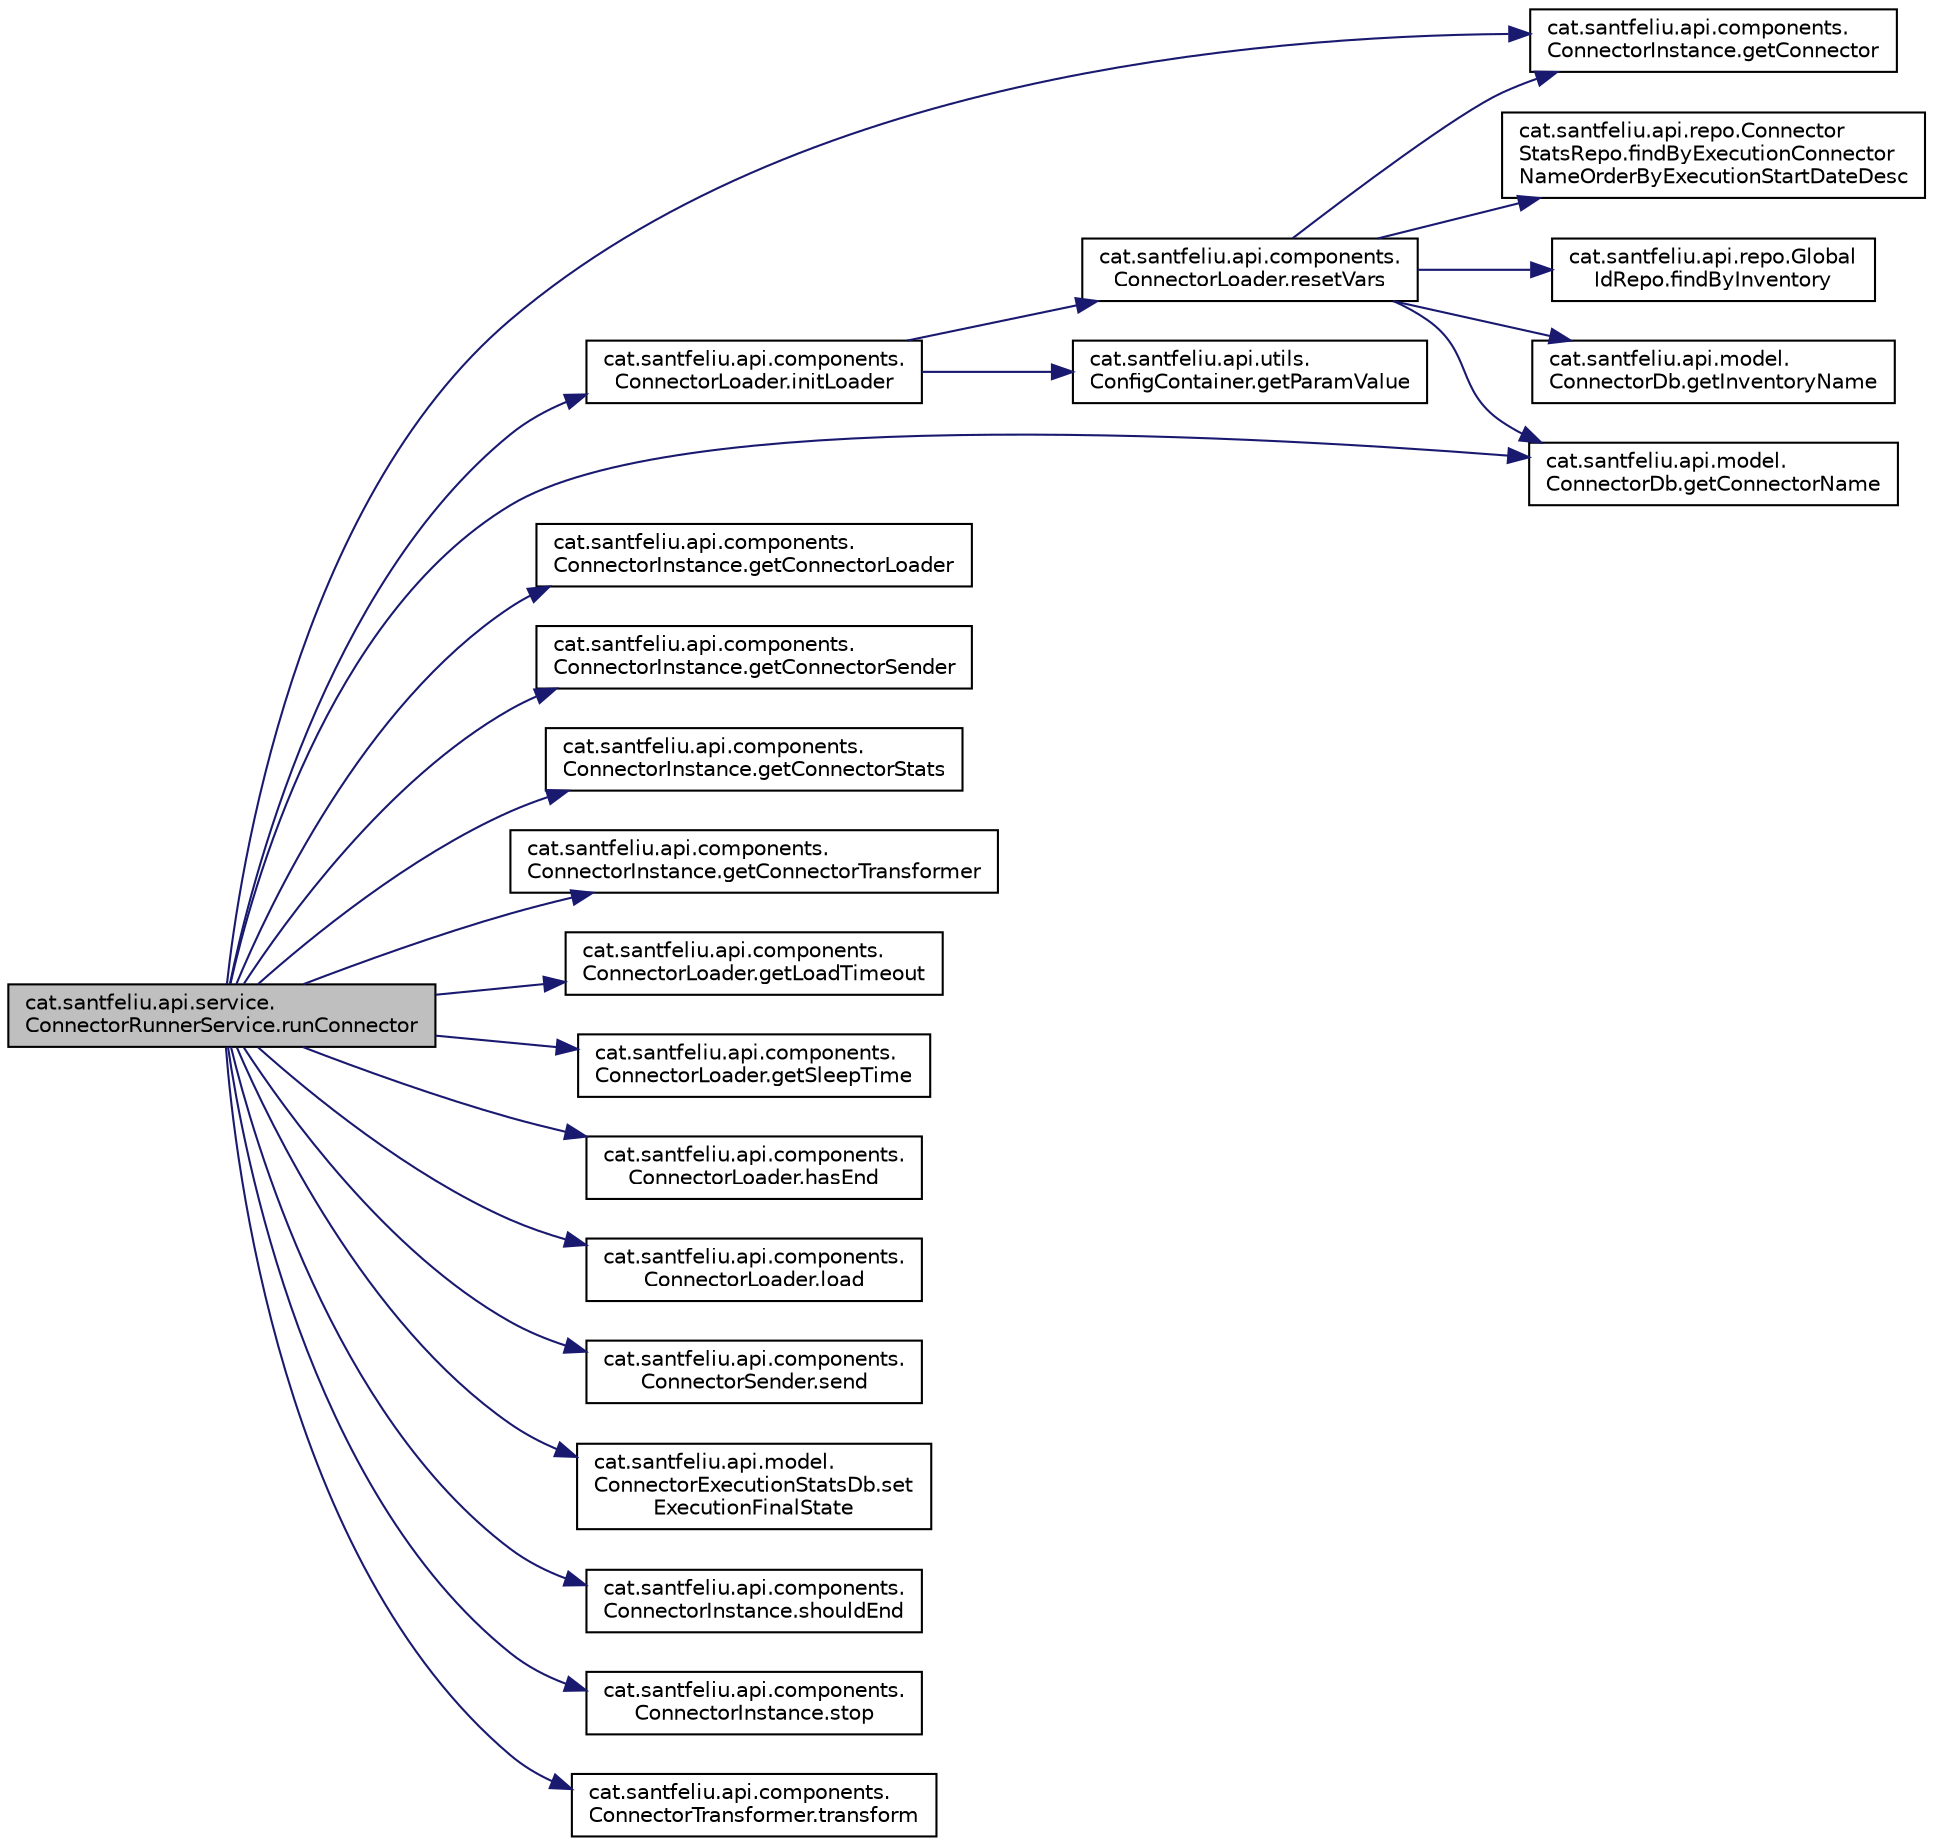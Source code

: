 digraph "cat.santfeliu.api.service.ConnectorRunnerService.runConnector"
{
 // LATEX_PDF_SIZE
  edge [fontname="Helvetica",fontsize="10",labelfontname="Helvetica",labelfontsize="10"];
  node [fontname="Helvetica",fontsize="10",shape=record];
  rankdir="LR";
  Node1 [label="cat.santfeliu.api.service.\lConnectorRunnerService.runConnector",height=0.2,width=0.4,color="black", fillcolor="grey75", style="filled", fontcolor="black",tooltip=" "];
  Node1 -> Node2 [color="midnightblue",fontsize="10",style="solid",fontname="Helvetica"];
  Node2 [label="cat.santfeliu.api.components.\lConnectorInstance.getConnector",height=0.2,width=0.4,color="black", fillcolor="white", style="filled",URL="$classcat_1_1santfeliu_1_1api_1_1components_1_1_connector_instance.html#a015ea87d01fb35627fbd4fd56e567d3a",tooltip=" "];
  Node1 -> Node3 [color="midnightblue",fontsize="10",style="solid",fontname="Helvetica"];
  Node3 [label="cat.santfeliu.api.components.\lConnectorInstance.getConnectorLoader",height=0.2,width=0.4,color="black", fillcolor="white", style="filled",URL="$classcat_1_1santfeliu_1_1api_1_1components_1_1_connector_instance.html#abfa15277b07ab401433dbf0d3c6fa305",tooltip=" "];
  Node1 -> Node4 [color="midnightblue",fontsize="10",style="solid",fontname="Helvetica"];
  Node4 [label="cat.santfeliu.api.model.\lConnectorDb.getConnectorName",height=0.2,width=0.4,color="black", fillcolor="white", style="filled",URL="$classcat_1_1santfeliu_1_1api_1_1model_1_1_connector_db.html#a4556baa14a8395016f68a617ec13efff",tooltip=" "];
  Node1 -> Node5 [color="midnightblue",fontsize="10",style="solid",fontname="Helvetica"];
  Node5 [label="cat.santfeliu.api.components.\lConnectorInstance.getConnectorSender",height=0.2,width=0.4,color="black", fillcolor="white", style="filled",URL="$classcat_1_1santfeliu_1_1api_1_1components_1_1_connector_instance.html#a4d0b53c04998526d10b9f86d14ce457b",tooltip=" "];
  Node1 -> Node6 [color="midnightblue",fontsize="10",style="solid",fontname="Helvetica"];
  Node6 [label="cat.santfeliu.api.components.\lConnectorInstance.getConnectorStats",height=0.2,width=0.4,color="black", fillcolor="white", style="filled",URL="$classcat_1_1santfeliu_1_1api_1_1components_1_1_connector_instance.html#a2ce24876ec6632cf819b0e0f0b99557b",tooltip=" "];
  Node1 -> Node7 [color="midnightblue",fontsize="10",style="solid",fontname="Helvetica"];
  Node7 [label="cat.santfeliu.api.components.\lConnectorInstance.getConnectorTransformer",height=0.2,width=0.4,color="black", fillcolor="white", style="filled",URL="$classcat_1_1santfeliu_1_1api_1_1components_1_1_connector_instance.html#a82e4ee5868d75f76d03ed255a3756ef7",tooltip=" "];
  Node1 -> Node8 [color="midnightblue",fontsize="10",style="solid",fontname="Helvetica"];
  Node8 [label="cat.santfeliu.api.components.\lConnectorLoader.getLoadTimeout",height=0.2,width=0.4,color="black", fillcolor="white", style="filled",URL="$classcat_1_1santfeliu_1_1api_1_1components_1_1_connector_loader.html#aad38137f6f052ca10b12d8e22649dd7a",tooltip=" "];
  Node1 -> Node9 [color="midnightblue",fontsize="10",style="solid",fontname="Helvetica"];
  Node9 [label="cat.santfeliu.api.components.\lConnectorLoader.getSleepTime",height=0.2,width=0.4,color="black", fillcolor="white", style="filled",URL="$classcat_1_1santfeliu_1_1api_1_1components_1_1_connector_loader.html#a40a74c9baadf1779787ada36dbcf2853",tooltip=" "];
  Node1 -> Node10 [color="midnightblue",fontsize="10",style="solid",fontname="Helvetica"];
  Node10 [label="cat.santfeliu.api.components.\lConnectorLoader.hasEnd",height=0.2,width=0.4,color="black", fillcolor="white", style="filled",URL="$classcat_1_1santfeliu_1_1api_1_1components_1_1_connector_loader.html#ac935ffb67f007454e67972e81a20bfb7",tooltip=" "];
  Node1 -> Node11 [color="midnightblue",fontsize="10",style="solid",fontname="Helvetica"];
  Node11 [label="cat.santfeliu.api.components.\lConnectorLoader.initLoader",height=0.2,width=0.4,color="black", fillcolor="white", style="filled",URL="$classcat_1_1santfeliu_1_1api_1_1components_1_1_connector_loader.html#accc95d5cd409d284e07abd19532e62fe",tooltip=" "];
  Node11 -> Node12 [color="midnightblue",fontsize="10",style="solid",fontname="Helvetica"];
  Node12 [label="cat.santfeliu.api.utils.\lConfigContainer.getParamValue",height=0.2,width=0.4,color="black", fillcolor="white", style="filled",URL="$classcat_1_1santfeliu_1_1api_1_1utils_1_1_config_container.html#a0754904e39db6e7a0600ed60953b90f5",tooltip=" "];
  Node11 -> Node13 [color="midnightblue",fontsize="10",style="solid",fontname="Helvetica"];
  Node13 [label="cat.santfeliu.api.components.\lConnectorLoader.resetVars",height=0.2,width=0.4,color="black", fillcolor="white", style="filled",URL="$classcat_1_1santfeliu_1_1api_1_1components_1_1_connector_loader.html#a4bffc119f5748678bdcb81193c62a680",tooltip=" "];
  Node13 -> Node14 [color="midnightblue",fontsize="10",style="solid",fontname="Helvetica"];
  Node14 [label="cat.santfeliu.api.repo.Connector\lStatsRepo.findByExecutionConnector\lNameOrderByExecutionStartDateDesc",height=0.2,width=0.4,color="black", fillcolor="white", style="filled",URL="$interfacecat_1_1santfeliu_1_1api_1_1repo_1_1_connector_stats_repo.html#a90c2fdb8be0b8ad3b1618515aa62553e",tooltip=" "];
  Node13 -> Node15 [color="midnightblue",fontsize="10",style="solid",fontname="Helvetica"];
  Node15 [label="cat.santfeliu.api.repo.Global\lIdRepo.findByInventory",height=0.2,width=0.4,color="black", fillcolor="white", style="filled",URL="$interfacecat_1_1santfeliu_1_1api_1_1repo_1_1_global_id_repo.html#aa494824708295a6245e0a3874aa8c8b0",tooltip=" "];
  Node13 -> Node2 [color="midnightblue",fontsize="10",style="solid",fontname="Helvetica"];
  Node13 -> Node4 [color="midnightblue",fontsize="10",style="solid",fontname="Helvetica"];
  Node13 -> Node16 [color="midnightblue",fontsize="10",style="solid",fontname="Helvetica"];
  Node16 [label="cat.santfeliu.api.model.\lConnectorDb.getInventoryName",height=0.2,width=0.4,color="black", fillcolor="white", style="filled",URL="$classcat_1_1santfeliu_1_1api_1_1model_1_1_connector_db.html#a51532121f9144de8b46f935acf7ab96a",tooltip=" "];
  Node1 -> Node17 [color="midnightblue",fontsize="10",style="solid",fontname="Helvetica"];
  Node17 [label="cat.santfeliu.api.components.\lConnectorLoader.load",height=0.2,width=0.4,color="black", fillcolor="white", style="filled",URL="$classcat_1_1santfeliu_1_1api_1_1components_1_1_connector_loader.html#a3ee0b3443797b237c9bdc0338d1f9406",tooltip=" "];
  Node1 -> Node18 [color="midnightblue",fontsize="10",style="solid",fontname="Helvetica"];
  Node18 [label="cat.santfeliu.api.components.\lConnectorSender.send",height=0.2,width=0.4,color="black", fillcolor="white", style="filled",URL="$classcat_1_1santfeliu_1_1api_1_1components_1_1_connector_sender.html#a7df220a0022fd374a5f2c52c0658f41c",tooltip=" "];
  Node1 -> Node19 [color="midnightblue",fontsize="10",style="solid",fontname="Helvetica"];
  Node19 [label="cat.santfeliu.api.model.\lConnectorExecutionStatsDb.set\lExecutionFinalState",height=0.2,width=0.4,color="black", fillcolor="white", style="filled",URL="$classcat_1_1santfeliu_1_1api_1_1model_1_1_connector_execution_stats_db.html#a3c8b1ba6e64752338f4769bd0e902aee",tooltip=" "];
  Node1 -> Node20 [color="midnightblue",fontsize="10",style="solid",fontname="Helvetica"];
  Node20 [label="cat.santfeliu.api.components.\lConnectorInstance.shouldEnd",height=0.2,width=0.4,color="black", fillcolor="white", style="filled",URL="$classcat_1_1santfeliu_1_1api_1_1components_1_1_connector_instance.html#ae6babff3cda997aa4bb1320353625a1b",tooltip=" "];
  Node1 -> Node21 [color="midnightblue",fontsize="10",style="solid",fontname="Helvetica"];
  Node21 [label="cat.santfeliu.api.components.\lConnectorInstance.stop",height=0.2,width=0.4,color="black", fillcolor="white", style="filled",URL="$classcat_1_1santfeliu_1_1api_1_1components_1_1_connector_instance.html#aadfc7a702b47472b94d755e688f4413b",tooltip=" "];
  Node1 -> Node22 [color="midnightblue",fontsize="10",style="solid",fontname="Helvetica"];
  Node22 [label="cat.santfeliu.api.components.\lConnectorTransformer.transform",height=0.2,width=0.4,color="black", fillcolor="white", style="filled",URL="$classcat_1_1santfeliu_1_1api_1_1components_1_1_connector_transformer.html#a7788d44e96caa9c5ce5992de54199693",tooltip=" "];
}
